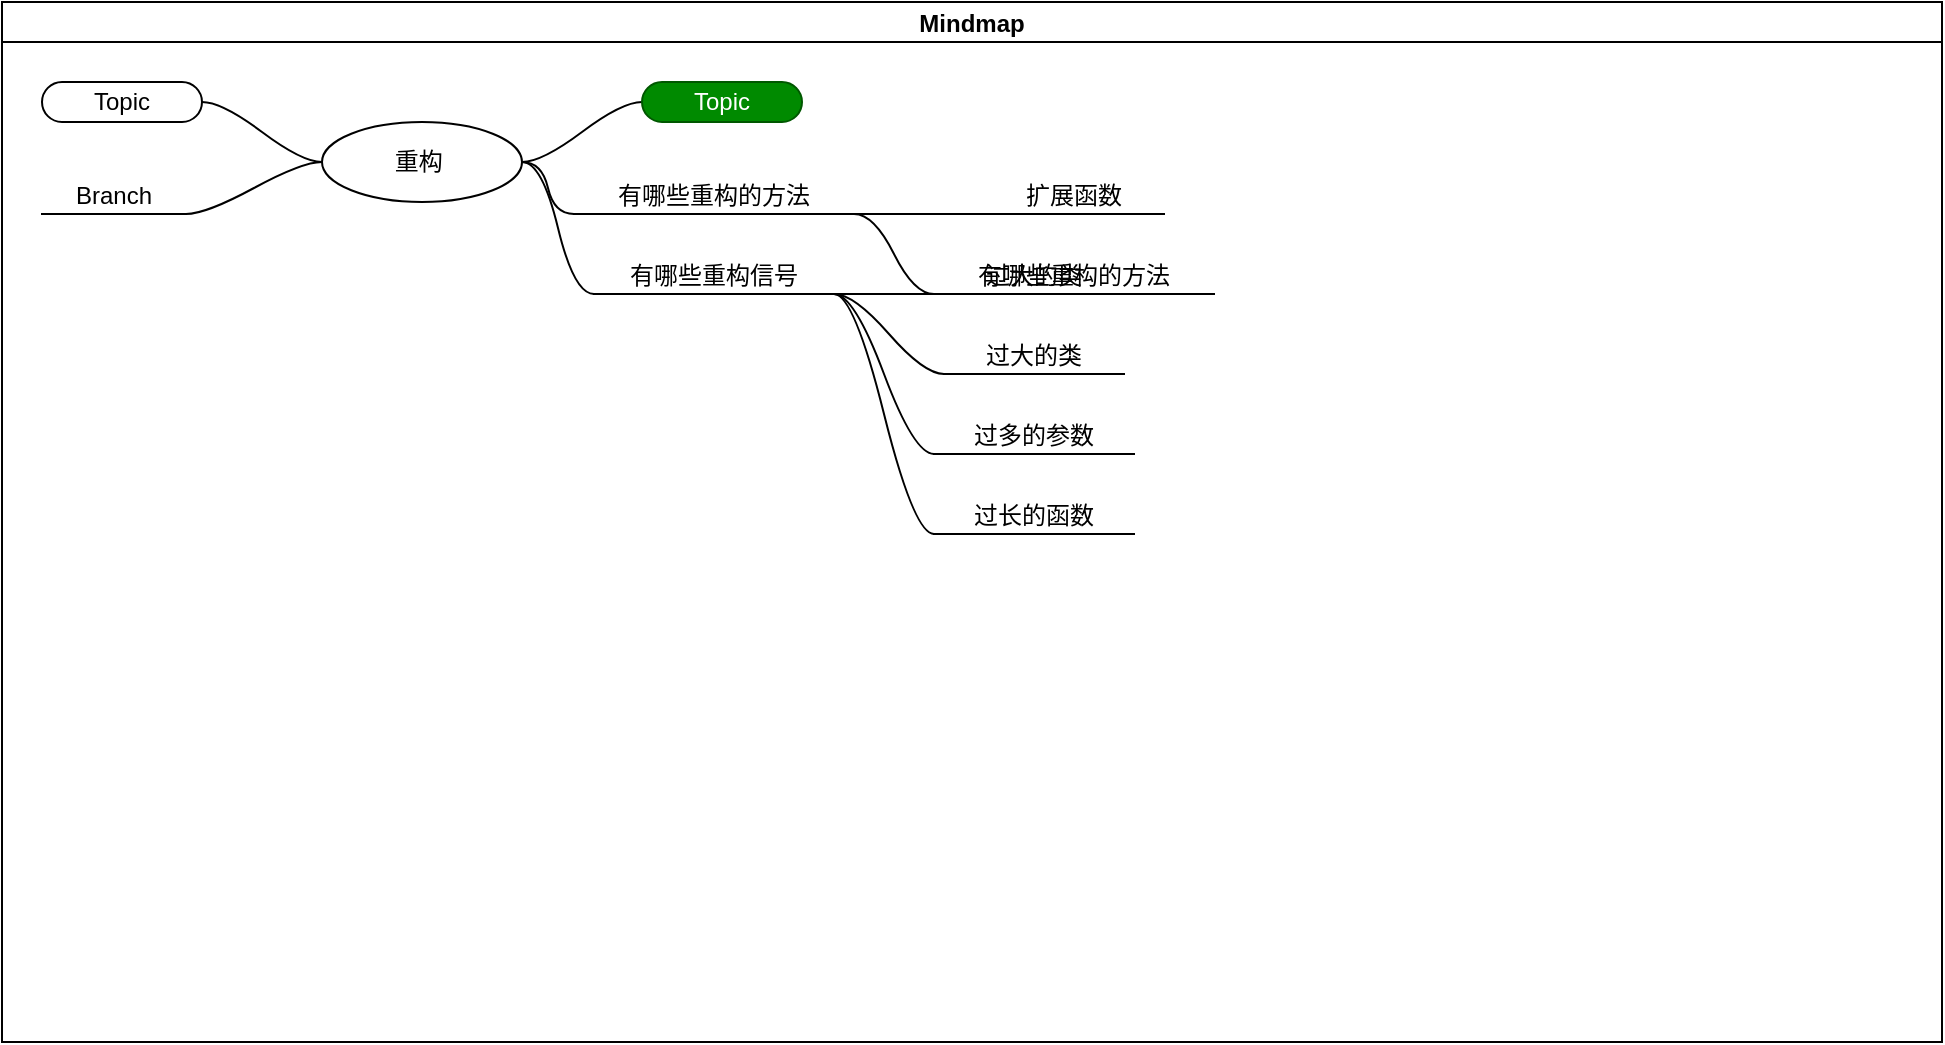 <mxfile version="20.8.15" type="github">
  <diagram id="ZWjpy-Ys42JUu3wDJAln" name="第 1 页">
    <mxGraphModel dx="1195" dy="637" grid="1" gridSize="10" guides="1" tooltips="1" connect="1" arrows="1" fold="1" page="1" pageScale="1" pageWidth="827" pageHeight="1169" background="none" math="0" shadow="0">
      <root>
        <mxCell id="0" />
        <mxCell id="1" parent="0" />
        <mxCell id="qJhknRZ8q3AHo7k7cmSd-1" value="Mindmap" style="swimlane;startSize=20;horizontal=1;containerType=tree;" parent="1" vertex="1">
          <mxGeometry y="111" width="970" height="520" as="geometry" />
        </mxCell>
        <mxCell id="qJhknRZ8q3AHo7k7cmSd-2" value="" style="edgeStyle=entityRelationEdgeStyle;startArrow=none;endArrow=none;segment=10;curved=1;sourcePerimeterSpacing=0;targetPerimeterSpacing=0;rounded=0;" parent="qJhknRZ8q3AHo7k7cmSd-1" source="qJhknRZ8q3AHo7k7cmSd-6" target="qJhknRZ8q3AHo7k7cmSd-7" edge="1">
          <mxGeometry relative="1" as="geometry" />
        </mxCell>
        <mxCell id="qJhknRZ8q3AHo7k7cmSd-3" value="" style="edgeStyle=entityRelationEdgeStyle;startArrow=none;endArrow=none;segment=10;curved=1;sourcePerimeterSpacing=0;targetPerimeterSpacing=0;rounded=0;" parent="qJhknRZ8q3AHo7k7cmSd-1" source="qJhknRZ8q3AHo7k7cmSd-6" target="qJhknRZ8q3AHo7k7cmSd-8" edge="1">
          <mxGeometry relative="1" as="geometry" />
        </mxCell>
        <mxCell id="qJhknRZ8q3AHo7k7cmSd-4" value="" style="edgeStyle=entityRelationEdgeStyle;startArrow=none;endArrow=none;segment=10;curved=1;sourcePerimeterSpacing=0;targetPerimeterSpacing=0;rounded=0;" parent="qJhknRZ8q3AHo7k7cmSd-1" source="qJhknRZ8q3AHo7k7cmSd-6" target="qJhknRZ8q3AHo7k7cmSd-9" edge="1">
          <mxGeometry relative="1" as="geometry" />
        </mxCell>
        <mxCell id="qJhknRZ8q3AHo7k7cmSd-5" value="" style="edgeStyle=entityRelationEdgeStyle;startArrow=none;endArrow=none;segment=10;curved=1;sourcePerimeterSpacing=0;targetPerimeterSpacing=0;rounded=0;" parent="qJhknRZ8q3AHo7k7cmSd-1" source="qJhknRZ8q3AHo7k7cmSd-6" target="qJhknRZ8q3AHo7k7cmSd-10" edge="1">
          <mxGeometry relative="1" as="geometry" />
        </mxCell>
        <mxCell id="qJhknRZ8q3AHo7k7cmSd-6" value="重构&lt;span style=&quot;white-space: pre;&quot;&gt; &lt;/span&gt;" style="ellipse;whiteSpace=wrap;html=1;align=center;treeFolding=1;treeMoving=1;newEdgeStyle={&quot;edgeStyle&quot;:&quot;entityRelationEdgeStyle&quot;,&quot;startArrow&quot;:&quot;none&quot;,&quot;endArrow&quot;:&quot;none&quot;,&quot;segment&quot;:10,&quot;curved&quot;:1,&quot;sourcePerimeterSpacing&quot;:0,&quot;targetPerimeterSpacing&quot;:0};" parent="qJhknRZ8q3AHo7k7cmSd-1" vertex="1">
          <mxGeometry x="160" y="60" width="100" height="40" as="geometry" />
        </mxCell>
        <mxCell id="qJhknRZ8q3AHo7k7cmSd-7" value="Topic" style="whiteSpace=wrap;html=1;rounded=1;arcSize=50;align=center;verticalAlign=middle;strokeWidth=1;autosize=1;spacing=4;treeFolding=1;treeMoving=1;newEdgeStyle={&quot;edgeStyle&quot;:&quot;entityRelationEdgeStyle&quot;,&quot;startArrow&quot;:&quot;none&quot;,&quot;endArrow&quot;:&quot;none&quot;,&quot;segment&quot;:10,&quot;curved&quot;:1,&quot;sourcePerimeterSpacing&quot;:0,&quot;targetPerimeterSpacing&quot;:0};fillColor=#008a00;strokeColor=#005700;fontColor=#ffffff;" parent="qJhknRZ8q3AHo7k7cmSd-1" vertex="1">
          <mxGeometry x="320" y="40" width="80" height="20" as="geometry" />
        </mxCell>
        <mxCell id="qJhknRZ8q3AHo7k7cmSd-8" value="有哪些重构的方法" style="whiteSpace=wrap;html=1;shape=partialRectangle;top=0;left=0;bottom=1;right=0;points=[[0,1],[1,1]];fillColor=none;align=center;verticalAlign=bottom;routingCenterY=0.5;snapToPoint=1;autosize=1;treeFolding=1;treeMoving=1;newEdgeStyle={&quot;edgeStyle&quot;:&quot;entityRelationEdgeStyle&quot;,&quot;startArrow&quot;:&quot;none&quot;,&quot;endArrow&quot;:&quot;none&quot;,&quot;segment&quot;:10,&quot;curved&quot;:1,&quot;sourcePerimeterSpacing&quot;:0,&quot;targetPerimeterSpacing&quot;:0};" parent="qJhknRZ8q3AHo7k7cmSd-1" vertex="1">
          <mxGeometry x="286" y="76" width="140" height="30" as="geometry" />
        </mxCell>
        <mxCell id="qJhknRZ8q3AHo7k7cmSd-9" value="Topic" style="whiteSpace=wrap;html=1;rounded=1;arcSize=50;align=center;verticalAlign=middle;strokeWidth=1;autosize=1;spacing=4;treeFolding=1;treeMoving=1;newEdgeStyle={&quot;edgeStyle&quot;:&quot;entityRelationEdgeStyle&quot;,&quot;startArrow&quot;:&quot;none&quot;,&quot;endArrow&quot;:&quot;none&quot;,&quot;segment&quot;:10,&quot;curved&quot;:1,&quot;sourcePerimeterSpacing&quot;:0,&quot;targetPerimeterSpacing&quot;:0};" parent="qJhknRZ8q3AHo7k7cmSd-1" vertex="1">
          <mxGeometry x="20" y="40" width="80" height="20" as="geometry" />
        </mxCell>
        <mxCell id="qJhknRZ8q3AHo7k7cmSd-10" value="Branch" style="whiteSpace=wrap;html=1;shape=partialRectangle;top=0;left=0;bottom=1;right=0;points=[[0,1],[1,1]];fillColor=none;align=center;verticalAlign=bottom;routingCenterY=0.5;snapToPoint=1;autosize=1;treeFolding=1;treeMoving=1;newEdgeStyle={&quot;edgeStyle&quot;:&quot;entityRelationEdgeStyle&quot;,&quot;startArrow&quot;:&quot;none&quot;,&quot;endArrow&quot;:&quot;none&quot;,&quot;segment&quot;:10,&quot;curved&quot;:1,&quot;sourcePerimeterSpacing&quot;:0,&quot;targetPerimeterSpacing&quot;:0};" parent="qJhknRZ8q3AHo7k7cmSd-1" vertex="1">
          <mxGeometry x="20" y="80" width="72" height="26" as="geometry" />
        </mxCell>
        <mxCell id="qJhknRZ8q3AHo7k7cmSd-11" value="" style="edgeStyle=entityRelationEdgeStyle;startArrow=none;endArrow=none;segment=10;curved=1;sourcePerimeterSpacing=0;targetPerimeterSpacing=0;rounded=0;" parent="qJhknRZ8q3AHo7k7cmSd-1" source="qJhknRZ8q3AHo7k7cmSd-6" target="qJhknRZ8q3AHo7k7cmSd-12" edge="1">
          <mxGeometry relative="1" as="geometry">
            <mxPoint x="260" y="190" as="sourcePoint" />
          </mxGeometry>
        </mxCell>
        <mxCell id="qJhknRZ8q3AHo7k7cmSd-12" value="有哪些重构信号" style="whiteSpace=wrap;html=1;shape=partialRectangle;top=0;left=0;bottom=1;right=0;points=[[0,1],[1,1]];fillColor=none;align=center;verticalAlign=bottom;routingCenterY=0.5;snapToPoint=1;autosize=1;treeFolding=1;treeMoving=1;newEdgeStyle={&quot;edgeStyle&quot;:&quot;entityRelationEdgeStyle&quot;,&quot;startArrow&quot;:&quot;none&quot;,&quot;endArrow&quot;:&quot;none&quot;,&quot;segment&quot;:10,&quot;curved&quot;:1,&quot;sourcePerimeterSpacing&quot;:0,&quot;targetPerimeterSpacing&quot;:0};" parent="qJhknRZ8q3AHo7k7cmSd-1" vertex="1">
          <mxGeometry x="296" y="116" width="120" height="30" as="geometry" />
        </mxCell>
        <mxCell id="qJhknRZ8q3AHo7k7cmSd-13" value="" style="edgeStyle=entityRelationEdgeStyle;startArrow=none;endArrow=none;segment=10;curved=1;sourcePerimeterSpacing=0;targetPerimeterSpacing=0;rounded=0;" parent="qJhknRZ8q3AHo7k7cmSd-1" source="qJhknRZ8q3AHo7k7cmSd-12" target="qJhknRZ8q3AHo7k7cmSd-14" edge="1">
          <mxGeometry relative="1" as="geometry">
            <mxPoint x="260" y="190" as="sourcePoint" />
          </mxGeometry>
        </mxCell>
        <mxCell id="qJhknRZ8q3AHo7k7cmSd-14" value="过大的类" style="whiteSpace=wrap;html=1;shape=partialRectangle;top=0;left=0;bottom=1;right=0;points=[[0,1],[1,1]];fillColor=none;align=center;verticalAlign=bottom;routingCenterY=0.5;snapToPoint=1;autosize=1;treeFolding=1;treeMoving=1;newEdgeStyle={&quot;edgeStyle&quot;:&quot;entityRelationEdgeStyle&quot;,&quot;startArrow&quot;:&quot;none&quot;,&quot;endArrow&quot;:&quot;none&quot;,&quot;segment&quot;:10,&quot;curved&quot;:1,&quot;sourcePerimeterSpacing&quot;:0,&quot;targetPerimeterSpacing&quot;:0};" parent="qJhknRZ8q3AHo7k7cmSd-1" vertex="1">
          <mxGeometry x="471" y="116" width="90" height="30" as="geometry" />
        </mxCell>
        <mxCell id="qJhknRZ8q3AHo7k7cmSd-17" value="" style="edgeStyle=entityRelationEdgeStyle;startArrow=none;endArrow=none;segment=10;curved=1;sourcePerimeterSpacing=0;targetPerimeterSpacing=0;rounded=0;" parent="qJhknRZ8q3AHo7k7cmSd-1" source="qJhknRZ8q3AHo7k7cmSd-12" target="qJhknRZ8q3AHo7k7cmSd-18" edge="1">
          <mxGeometry relative="1" as="geometry">
            <mxPoint x="416" y="256" as="sourcePoint" />
          </mxGeometry>
        </mxCell>
        <mxCell id="qJhknRZ8q3AHo7k7cmSd-18" value="过长的函数" style="whiteSpace=wrap;html=1;shape=partialRectangle;top=0;left=0;bottom=1;right=0;points=[[0,1],[1,1]];fillColor=none;align=center;verticalAlign=bottom;routingCenterY=0.5;snapToPoint=1;autosize=1;treeFolding=1;treeMoving=1;newEdgeStyle={&quot;edgeStyle&quot;:&quot;entityRelationEdgeStyle&quot;,&quot;startArrow&quot;:&quot;none&quot;,&quot;endArrow&quot;:&quot;none&quot;,&quot;segment&quot;:10,&quot;curved&quot;:1,&quot;sourcePerimeterSpacing&quot;:0,&quot;targetPerimeterSpacing&quot;:0};" parent="qJhknRZ8q3AHo7k7cmSd-1" vertex="1">
          <mxGeometry x="466" y="236" width="100" height="30" as="geometry" />
        </mxCell>
        <mxCell id="qJhknRZ8q3AHo7k7cmSd-19" value="" style="edgeStyle=entityRelationEdgeStyle;startArrow=none;endArrow=none;segment=10;curved=1;sourcePerimeterSpacing=0;targetPerimeterSpacing=0;rounded=0;" parent="qJhknRZ8q3AHo7k7cmSd-1" source="qJhknRZ8q3AHo7k7cmSd-12" target="qJhknRZ8q3AHo7k7cmSd-20" edge="1">
          <mxGeometry relative="1" as="geometry">
            <mxPoint x="416" y="256" as="sourcePoint" />
          </mxGeometry>
        </mxCell>
        <mxCell id="qJhknRZ8q3AHo7k7cmSd-20" value="过多的参数" style="whiteSpace=wrap;html=1;shape=partialRectangle;top=0;left=0;bottom=1;right=0;points=[[0,1],[1,1]];fillColor=none;align=center;verticalAlign=bottom;routingCenterY=0.5;snapToPoint=1;autosize=1;treeFolding=1;treeMoving=1;newEdgeStyle={&quot;edgeStyle&quot;:&quot;entityRelationEdgeStyle&quot;,&quot;startArrow&quot;:&quot;none&quot;,&quot;endArrow&quot;:&quot;none&quot;,&quot;segment&quot;:10,&quot;curved&quot;:1,&quot;sourcePerimeterSpacing&quot;:0,&quot;targetPerimeterSpacing&quot;:0};" parent="qJhknRZ8q3AHo7k7cmSd-1" vertex="1">
          <mxGeometry x="466" y="196" width="100" height="30" as="geometry" />
        </mxCell>
        <mxCell id="qJhknRZ8q3AHo7k7cmSd-21" value="" style="edgeStyle=entityRelationEdgeStyle;startArrow=none;endArrow=none;segment=10;curved=1;sourcePerimeterSpacing=0;targetPerimeterSpacing=0;rounded=0;" parent="qJhknRZ8q3AHo7k7cmSd-1" source="qJhknRZ8q3AHo7k7cmSd-12" target="qJhknRZ8q3AHo7k7cmSd-22" edge="1">
          <mxGeometry relative="1" as="geometry">
            <mxPoint x="416" y="256" as="sourcePoint" />
          </mxGeometry>
        </mxCell>
        <mxCell id="qJhknRZ8q3AHo7k7cmSd-22" value="过大的类" style="whiteSpace=wrap;html=1;shape=partialRectangle;top=0;left=0;bottom=1;right=0;points=[[0,1],[1,1]];fillColor=none;align=center;verticalAlign=bottom;routingCenterY=0.5;snapToPoint=1;autosize=1;treeFolding=1;treeMoving=1;newEdgeStyle={&quot;edgeStyle&quot;:&quot;entityRelationEdgeStyle&quot;,&quot;startArrow&quot;:&quot;none&quot;,&quot;endArrow&quot;:&quot;none&quot;,&quot;segment&quot;:10,&quot;curved&quot;:1,&quot;sourcePerimeterSpacing&quot;:0,&quot;targetPerimeterSpacing&quot;:0};" parent="qJhknRZ8q3AHo7k7cmSd-1" vertex="1">
          <mxGeometry x="471" y="156" width="90" height="30" as="geometry" />
        </mxCell>
        <mxCell id="qJhknRZ8q3AHo7k7cmSd-27" value="" style="edgeStyle=entityRelationEdgeStyle;startArrow=none;endArrow=none;segment=10;curved=1;sourcePerimeterSpacing=0;targetPerimeterSpacing=0;rounded=0;" parent="qJhknRZ8q3AHo7k7cmSd-1" source="qJhknRZ8q3AHo7k7cmSd-8" target="qJhknRZ8q3AHo7k7cmSd-28" edge="1">
          <mxGeometry relative="1" as="geometry">
            <mxPoint x="260" y="190" as="sourcePoint" />
          </mxGeometry>
        </mxCell>
        <mxCell id="qJhknRZ8q3AHo7k7cmSd-28" value="扩展函数" style="whiteSpace=wrap;html=1;shape=partialRectangle;top=0;left=0;bottom=1;right=0;points=[[0,1],[1,1]];fillColor=none;align=center;verticalAlign=bottom;routingCenterY=0.5;snapToPoint=1;autosize=1;treeFolding=1;treeMoving=1;newEdgeStyle={&quot;edgeStyle&quot;:&quot;entityRelationEdgeStyle&quot;,&quot;startArrow&quot;:&quot;none&quot;,&quot;endArrow&quot;:&quot;none&quot;,&quot;segment&quot;:10,&quot;curved&quot;:1,&quot;sourcePerimeterSpacing&quot;:0,&quot;targetPerimeterSpacing&quot;:0};" parent="qJhknRZ8q3AHo7k7cmSd-1" vertex="1">
          <mxGeometry x="491" y="76" width="90" height="30" as="geometry" />
        </mxCell>
        <mxCell id="qJhknRZ8q3AHo7k7cmSd-31" value="" style="edgeStyle=entityRelationEdgeStyle;startArrow=none;endArrow=none;segment=10;curved=1;sourcePerimeterSpacing=0;targetPerimeterSpacing=0;rounded=0;" parent="qJhknRZ8q3AHo7k7cmSd-1" source="qJhknRZ8q3AHo7k7cmSd-8" target="qJhknRZ8q3AHo7k7cmSd-32" edge="1">
          <mxGeometry relative="1" as="geometry">
            <mxPoint x="260" y="190" as="sourcePoint" />
          </mxGeometry>
        </mxCell>
        <mxCell id="qJhknRZ8q3AHo7k7cmSd-32" value="有哪些重构的方法" style="whiteSpace=wrap;html=1;shape=partialRectangle;top=0;left=0;bottom=1;right=0;points=[[0,1],[1,1]];fillColor=none;align=center;verticalAlign=bottom;routingCenterY=0.5;snapToPoint=1;autosize=1;treeFolding=1;treeMoving=1;newEdgeStyle={&quot;edgeStyle&quot;:&quot;entityRelationEdgeStyle&quot;,&quot;startArrow&quot;:&quot;none&quot;,&quot;endArrow&quot;:&quot;none&quot;,&quot;segment&quot;:10,&quot;curved&quot;:1,&quot;sourcePerimeterSpacing&quot;:0,&quot;targetPerimeterSpacing&quot;:0};" parent="qJhknRZ8q3AHo7k7cmSd-1" vertex="1">
          <mxGeometry x="466" y="116" width="140" height="30" as="geometry" />
        </mxCell>
      </root>
    </mxGraphModel>
  </diagram>
</mxfile>
